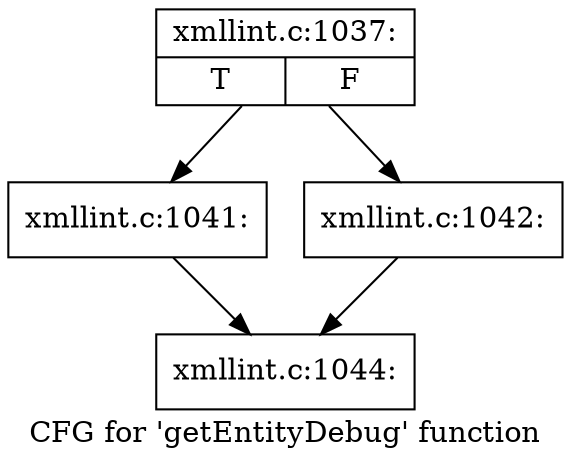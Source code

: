 digraph "CFG for 'getEntityDebug' function" {
	label="CFG for 'getEntityDebug' function";

	Node0x49bbb10 [shape=record,label="{xmllint.c:1037:|{<s0>T|<s1>F}}"];
	Node0x49bbb10 -> Node0x48db4d0;
	Node0x49bbb10 -> Node0x48db520;
	Node0x48db4d0 [shape=record,label="{xmllint.c:1041:}"];
	Node0x48db4d0 -> Node0x49be6e0;
	Node0x48db520 [shape=record,label="{xmllint.c:1042:}"];
	Node0x48db520 -> Node0x49be6e0;
	Node0x49be6e0 [shape=record,label="{xmllint.c:1044:}"];
}
